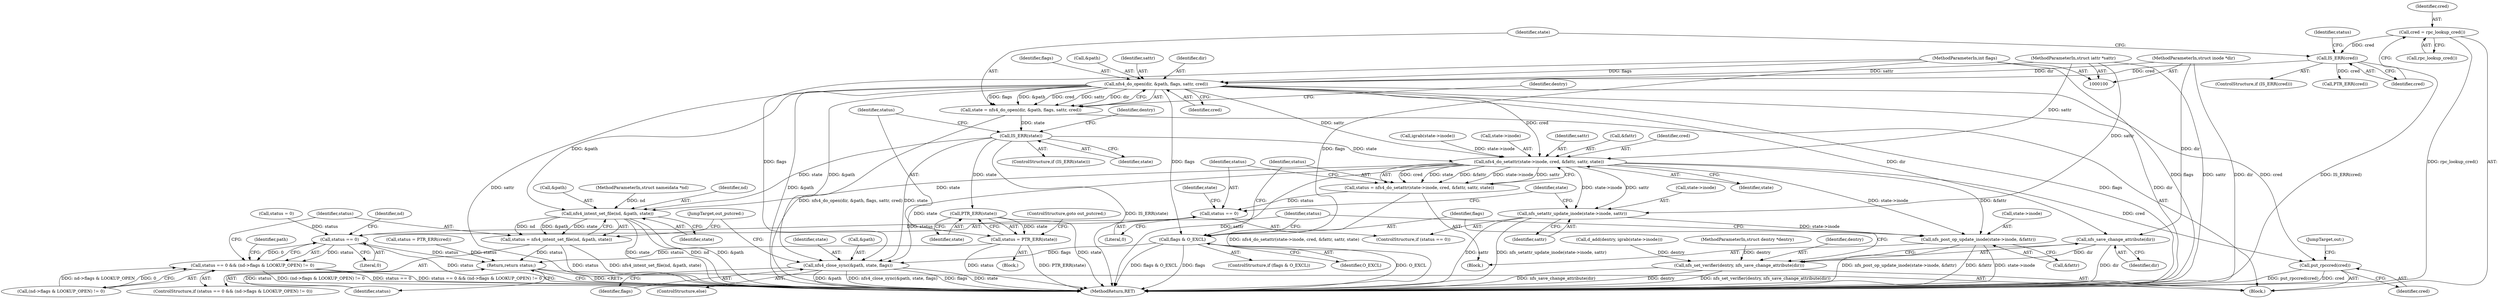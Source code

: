 digraph "1_linux_dc0b027dfadfcb8a5504f7d8052754bf8d501ab9_19@API" {
"1000128" [label="(Call,nfs4_do_open(dir, &path, flags, sattr, cred))"];
"1000101" [label="(MethodParameterIn,struct inode *dir)"];
"1000104" [label="(MethodParameterIn,int flags)"];
"1000103" [label="(MethodParameterIn,struct iattr *sattr)"];
"1000118" [label="(Call,IS_ERR(cred))"];
"1000114" [label="(Call,cred = rpc_lookup_cred())"];
"1000126" [label="(Call,state = nfs4_do_open(dir, &path, flags, sattr, cred))"];
"1000138" [label="(Call,IS_ERR(state))"];
"1000143" [label="(Call,PTR_ERR(state))"];
"1000141" [label="(Call,status = PTR_ERR(state))"];
"1000217" [label="(Return,return status;)"];
"1000164" [label="(Call,nfs4_do_setattr(state->inode, cred, &fattr, sattr, state))"];
"1000162" [label="(Call,status = nfs4_do_setattr(state->inode, cred, &fattr, sattr, state))"];
"1000174" [label="(Call,status == 0)"];
"1000190" [label="(Call,status == 0)"];
"1000189" [label="(Call,status == 0 && (nd->flags & LOOKUP_OPEN) != 0)"];
"1000177" [label="(Call,nfs_setattr_update_inode(state->inode, sattr))"];
"1000182" [label="(Call,nfs_post_op_update_inode(state->inode, &fattr))"];
"1000202" [label="(Call,nfs4_intent_set_file(nd, &path, state))"];
"1000200" [label="(Call,status = nfs4_intent_set_file(nd, &path, state))"];
"1000208" [label="(Call,nfs4_close_sync(&path, state, flags))"];
"1000214" [label="(Call,put_rpccred(cred))"];
"1000154" [label="(Call,nfs_save_change_attribute(dir))"];
"1000152" [label="(Call,nfs_set_verifier(dentry, nfs_save_change_attribute(dir)))"];
"1000157" [label="(Call,flags & O_EXCL)"];
"1000182" [label="(Call,nfs_post_op_update_inode(state->inode, &fattr))"];
"1000128" [label="(Call,nfs4_do_open(dir, &path, flags, sattr, cred))"];
"1000186" [label="(Call,&fattr)"];
"1000137" [label="(ControlStructure,if (IS_ERR(state)))"];
"1000212" [label="(Identifier,flags)"];
"1000117" [label="(ControlStructure,if (IS_ERR(cred)))"];
"1000141" [label="(Call,status = PTR_ERR(state))"];
"1000213" [label="(JumpTarget,out_putcred:)"];
"1000210" [label="(Identifier,path)"];
"1000219" [label="(MethodReturn,RET)"];
"1000156" [label="(ControlStructure,if (flags & O_EXCL))"];
"1000118" [label="(Call,IS_ERR(cred))"];
"1000211" [label="(Identifier,state)"];
"1000146" [label="(Call,d_add(dentry, igrab(state->inode)))"];
"1000217" [label="(Return,return status;)"];
"1000178" [label="(Call,state->inode)"];
"1000162" [label="(Call,status = nfs4_do_setattr(state->inode, cred, &fattr, sattr, state))"];
"1000116" [label="(Call,rpc_lookup_cred())"];
"1000154" [label="(Call,nfs_save_change_attribute(dir))"];
"1000115" [label="(Identifier,cred)"];
"1000179" [label="(Identifier,state)"];
"1000176" [label="(Literal,0)"];
"1000132" [label="(Identifier,flags)"];
"1000114" [label="(Call,cred = rpc_lookup_cred())"];
"1000145" [label="(ControlStructure,goto out_putcred;)"];
"1000209" [label="(Call,&path)"];
"1000123" [label="(Call,PTR_ERR(cred))"];
"1000144" [label="(Identifier,state)"];
"1000126" [label="(Call,state = nfs4_do_open(dir, &path, flags, sattr, cred))"];
"1000177" [label="(Call,nfs_setattr_update_inode(state->inode, sattr))"];
"1000143" [label="(Call,PTR_ERR(state))"];
"1000215" [label="(Identifier,cred)"];
"1000206" [label="(Identifier,state)"];
"1000171" [label="(Identifier,sattr)"];
"1000189" [label="(Call,status == 0 && (nd->flags & LOOKUP_OPEN) != 0)"];
"1000142" [label="(Identifier,status)"];
"1000164" [label="(Call,nfs4_do_setattr(state->inode, cred, &fattr, sattr, state))"];
"1000119" [label="(Identifier,cred)"];
"1000136" [label="(Identifier,dentry)"];
"1000160" [label="(Block,)"];
"1000169" [label="(Call,&fattr)"];
"1000216" [label="(JumpTarget,out:)"];
"1000200" [label="(Call,status = nfs4_intent_set_file(nd, &path, state))"];
"1000168" [label="(Identifier,cred)"];
"1000102" [label="(MethodParameterIn,struct dentry *dentry)"];
"1000192" [label="(Literal,0)"];
"1000175" [label="(Identifier,status)"];
"1000122" [label="(Identifier,status)"];
"1000130" [label="(Call,&path)"];
"1000157" [label="(Call,flags & O_EXCL)"];
"1000155" [label="(Identifier,dir)"];
"1000104" [label="(MethodParameterIn,int flags)"];
"1000111" [label="(Call,status = 0)"];
"1000204" [label="(Call,&path)"];
"1000190" [label="(Call,status == 0)"];
"1000101" [label="(MethodParameterIn,struct inode *dir)"];
"1000148" [label="(Call,igrab(state->inode))"];
"1000147" [label="(Identifier,dentry)"];
"1000183" [label="(Call,state->inode)"];
"1000153" [label="(Identifier,dentry)"];
"1000133" [label="(Identifier,sattr)"];
"1000127" [label="(Identifier,state)"];
"1000103" [label="(MethodParameterIn,struct iattr *sattr)"];
"1000106" [label="(Block,)"];
"1000134" [label="(Identifier,cred)"];
"1000174" [label="(Call,status == 0)"];
"1000152" [label="(Call,nfs_set_verifier(dentry, nfs_save_change_attribute(dir)))"];
"1000105" [label="(MethodParameterIn,struct nameidata *nd)"];
"1000158" [label="(Identifier,flags)"];
"1000208" [label="(Call,nfs4_close_sync(&path, state, flags))"];
"1000121" [label="(Call,status = PTR_ERR(cred))"];
"1000139" [label="(Identifier,state)"];
"1000188" [label="(ControlStructure,if (status == 0 && (nd->flags & LOOKUP_OPEN) != 0))"];
"1000196" [label="(Identifier,nd)"];
"1000191" [label="(Identifier,status)"];
"1000140" [label="(Block,)"];
"1000165" [label="(Call,state->inode)"];
"1000184" [label="(Identifier,state)"];
"1000138" [label="(Call,IS_ERR(state))"];
"1000214" [label="(Call,put_rpccred(cred))"];
"1000203" [label="(Identifier,nd)"];
"1000129" [label="(Identifier,dir)"];
"1000207" [label="(ControlStructure,else)"];
"1000159" [label="(Identifier,O_EXCL)"];
"1000163" [label="(Identifier,status)"];
"1000202" [label="(Call,nfs4_intent_set_file(nd, &path, state))"];
"1000201" [label="(Identifier,status)"];
"1000218" [label="(Identifier,status)"];
"1000173" [label="(ControlStructure,if (status == 0))"];
"1000172" [label="(Identifier,state)"];
"1000193" [label="(Call,(nd->flags & LOOKUP_OPEN) != 0)"];
"1000181" [label="(Identifier,sattr)"];
"1000128" -> "1000126"  [label="AST: "];
"1000128" -> "1000134"  [label="CFG: "];
"1000129" -> "1000128"  [label="AST: "];
"1000130" -> "1000128"  [label="AST: "];
"1000132" -> "1000128"  [label="AST: "];
"1000133" -> "1000128"  [label="AST: "];
"1000134" -> "1000128"  [label="AST: "];
"1000126" -> "1000128"  [label="CFG: "];
"1000128" -> "1000219"  [label="DDG: &path"];
"1000128" -> "1000219"  [label="DDG: flags"];
"1000128" -> "1000219"  [label="DDG: dir"];
"1000128" -> "1000219"  [label="DDG: sattr"];
"1000128" -> "1000126"  [label="DDG: flags"];
"1000128" -> "1000126"  [label="DDG: &path"];
"1000128" -> "1000126"  [label="DDG: cred"];
"1000128" -> "1000126"  [label="DDG: sattr"];
"1000128" -> "1000126"  [label="DDG: dir"];
"1000101" -> "1000128"  [label="DDG: dir"];
"1000104" -> "1000128"  [label="DDG: flags"];
"1000103" -> "1000128"  [label="DDG: sattr"];
"1000118" -> "1000128"  [label="DDG: cred"];
"1000128" -> "1000154"  [label="DDG: dir"];
"1000128" -> "1000157"  [label="DDG: flags"];
"1000128" -> "1000164"  [label="DDG: cred"];
"1000128" -> "1000164"  [label="DDG: sattr"];
"1000128" -> "1000202"  [label="DDG: &path"];
"1000128" -> "1000208"  [label="DDG: &path"];
"1000128" -> "1000214"  [label="DDG: cred"];
"1000101" -> "1000100"  [label="AST: "];
"1000101" -> "1000219"  [label="DDG: dir"];
"1000101" -> "1000154"  [label="DDG: dir"];
"1000104" -> "1000100"  [label="AST: "];
"1000104" -> "1000219"  [label="DDG: flags"];
"1000104" -> "1000157"  [label="DDG: flags"];
"1000104" -> "1000208"  [label="DDG: flags"];
"1000103" -> "1000100"  [label="AST: "];
"1000103" -> "1000219"  [label="DDG: sattr"];
"1000103" -> "1000164"  [label="DDG: sattr"];
"1000103" -> "1000177"  [label="DDG: sattr"];
"1000118" -> "1000117"  [label="AST: "];
"1000118" -> "1000119"  [label="CFG: "];
"1000119" -> "1000118"  [label="AST: "];
"1000122" -> "1000118"  [label="CFG: "];
"1000127" -> "1000118"  [label="CFG: "];
"1000118" -> "1000219"  [label="DDG: IS_ERR(cred)"];
"1000114" -> "1000118"  [label="DDG: cred"];
"1000118" -> "1000123"  [label="DDG: cred"];
"1000114" -> "1000106"  [label="AST: "];
"1000114" -> "1000116"  [label="CFG: "];
"1000115" -> "1000114"  [label="AST: "];
"1000116" -> "1000114"  [label="AST: "];
"1000119" -> "1000114"  [label="CFG: "];
"1000114" -> "1000219"  [label="DDG: rpc_lookup_cred()"];
"1000126" -> "1000106"  [label="AST: "];
"1000127" -> "1000126"  [label="AST: "];
"1000136" -> "1000126"  [label="CFG: "];
"1000126" -> "1000219"  [label="DDG: nfs4_do_open(dir, &path, flags, sattr, cred)"];
"1000126" -> "1000138"  [label="DDG: state"];
"1000138" -> "1000137"  [label="AST: "];
"1000138" -> "1000139"  [label="CFG: "];
"1000139" -> "1000138"  [label="AST: "];
"1000142" -> "1000138"  [label="CFG: "];
"1000147" -> "1000138"  [label="CFG: "];
"1000138" -> "1000219"  [label="DDG: IS_ERR(state)"];
"1000138" -> "1000143"  [label="DDG: state"];
"1000138" -> "1000164"  [label="DDG: state"];
"1000138" -> "1000202"  [label="DDG: state"];
"1000138" -> "1000208"  [label="DDG: state"];
"1000143" -> "1000141"  [label="AST: "];
"1000143" -> "1000144"  [label="CFG: "];
"1000144" -> "1000143"  [label="AST: "];
"1000141" -> "1000143"  [label="CFG: "];
"1000143" -> "1000219"  [label="DDG: state"];
"1000143" -> "1000141"  [label="DDG: state"];
"1000141" -> "1000140"  [label="AST: "];
"1000142" -> "1000141"  [label="AST: "];
"1000145" -> "1000141"  [label="CFG: "];
"1000141" -> "1000219"  [label="DDG: status"];
"1000141" -> "1000219"  [label="DDG: PTR_ERR(state)"];
"1000141" -> "1000217"  [label="DDG: status"];
"1000217" -> "1000106"  [label="AST: "];
"1000217" -> "1000218"  [label="CFG: "];
"1000218" -> "1000217"  [label="AST: "];
"1000219" -> "1000217"  [label="CFG: "];
"1000217" -> "1000219"  [label="DDG: <RET>"];
"1000218" -> "1000217"  [label="DDG: status"];
"1000200" -> "1000217"  [label="DDG: status"];
"1000190" -> "1000217"  [label="DDG: status"];
"1000121" -> "1000217"  [label="DDG: status"];
"1000164" -> "1000162"  [label="AST: "];
"1000164" -> "1000172"  [label="CFG: "];
"1000165" -> "1000164"  [label="AST: "];
"1000168" -> "1000164"  [label="AST: "];
"1000169" -> "1000164"  [label="AST: "];
"1000171" -> "1000164"  [label="AST: "];
"1000172" -> "1000164"  [label="AST: "];
"1000162" -> "1000164"  [label="CFG: "];
"1000164" -> "1000219"  [label="DDG: sattr"];
"1000164" -> "1000162"  [label="DDG: cred"];
"1000164" -> "1000162"  [label="DDG: state"];
"1000164" -> "1000162"  [label="DDG: &fattr"];
"1000164" -> "1000162"  [label="DDG: state->inode"];
"1000164" -> "1000162"  [label="DDG: sattr"];
"1000148" -> "1000164"  [label="DDG: state->inode"];
"1000164" -> "1000177"  [label="DDG: state->inode"];
"1000164" -> "1000177"  [label="DDG: sattr"];
"1000164" -> "1000182"  [label="DDG: state->inode"];
"1000164" -> "1000182"  [label="DDG: &fattr"];
"1000164" -> "1000202"  [label="DDG: state"];
"1000164" -> "1000208"  [label="DDG: state"];
"1000164" -> "1000214"  [label="DDG: cred"];
"1000162" -> "1000160"  [label="AST: "];
"1000163" -> "1000162"  [label="AST: "];
"1000175" -> "1000162"  [label="CFG: "];
"1000162" -> "1000219"  [label="DDG: nfs4_do_setattr(state->inode, cred, &fattr, sattr, state)"];
"1000162" -> "1000174"  [label="DDG: status"];
"1000174" -> "1000173"  [label="AST: "];
"1000174" -> "1000176"  [label="CFG: "];
"1000175" -> "1000174"  [label="AST: "];
"1000176" -> "1000174"  [label="AST: "];
"1000179" -> "1000174"  [label="CFG: "];
"1000184" -> "1000174"  [label="CFG: "];
"1000174" -> "1000190"  [label="DDG: status"];
"1000190" -> "1000189"  [label="AST: "];
"1000190" -> "1000192"  [label="CFG: "];
"1000191" -> "1000190"  [label="AST: "];
"1000192" -> "1000190"  [label="AST: "];
"1000196" -> "1000190"  [label="CFG: "];
"1000189" -> "1000190"  [label="CFG: "];
"1000190" -> "1000219"  [label="DDG: status"];
"1000190" -> "1000189"  [label="DDG: status"];
"1000190" -> "1000189"  [label="DDG: 0"];
"1000111" -> "1000190"  [label="DDG: status"];
"1000189" -> "1000188"  [label="AST: "];
"1000189" -> "1000193"  [label="CFG: "];
"1000193" -> "1000189"  [label="AST: "];
"1000201" -> "1000189"  [label="CFG: "];
"1000210" -> "1000189"  [label="CFG: "];
"1000189" -> "1000219"  [label="DDG: status == 0"];
"1000189" -> "1000219"  [label="DDG: status == 0 && (nd->flags & LOOKUP_OPEN) != 0"];
"1000189" -> "1000219"  [label="DDG: (nd->flags & LOOKUP_OPEN) != 0"];
"1000193" -> "1000189"  [label="DDG: nd->flags & LOOKUP_OPEN"];
"1000193" -> "1000189"  [label="DDG: 0"];
"1000177" -> "1000173"  [label="AST: "];
"1000177" -> "1000181"  [label="CFG: "];
"1000178" -> "1000177"  [label="AST: "];
"1000181" -> "1000177"  [label="AST: "];
"1000184" -> "1000177"  [label="CFG: "];
"1000177" -> "1000219"  [label="DDG: sattr"];
"1000177" -> "1000219"  [label="DDG: nfs_setattr_update_inode(state->inode, sattr)"];
"1000177" -> "1000182"  [label="DDG: state->inode"];
"1000182" -> "1000160"  [label="AST: "];
"1000182" -> "1000186"  [label="CFG: "];
"1000183" -> "1000182"  [label="AST: "];
"1000186" -> "1000182"  [label="AST: "];
"1000191" -> "1000182"  [label="CFG: "];
"1000182" -> "1000219"  [label="DDG: nfs_post_op_update_inode(state->inode, &fattr)"];
"1000182" -> "1000219"  [label="DDG: &fattr"];
"1000182" -> "1000219"  [label="DDG: state->inode"];
"1000202" -> "1000200"  [label="AST: "];
"1000202" -> "1000206"  [label="CFG: "];
"1000203" -> "1000202"  [label="AST: "];
"1000204" -> "1000202"  [label="AST: "];
"1000206" -> "1000202"  [label="AST: "];
"1000200" -> "1000202"  [label="CFG: "];
"1000202" -> "1000219"  [label="DDG: state"];
"1000202" -> "1000219"  [label="DDG: nd"];
"1000202" -> "1000219"  [label="DDG: &path"];
"1000202" -> "1000200"  [label="DDG: nd"];
"1000202" -> "1000200"  [label="DDG: &path"];
"1000202" -> "1000200"  [label="DDG: state"];
"1000105" -> "1000202"  [label="DDG: nd"];
"1000200" -> "1000188"  [label="AST: "];
"1000201" -> "1000200"  [label="AST: "];
"1000213" -> "1000200"  [label="CFG: "];
"1000200" -> "1000219"  [label="DDG: status"];
"1000200" -> "1000219"  [label="DDG: nfs4_intent_set_file(nd, &path, state)"];
"1000208" -> "1000207"  [label="AST: "];
"1000208" -> "1000212"  [label="CFG: "];
"1000209" -> "1000208"  [label="AST: "];
"1000211" -> "1000208"  [label="AST: "];
"1000212" -> "1000208"  [label="AST: "];
"1000213" -> "1000208"  [label="CFG: "];
"1000208" -> "1000219"  [label="DDG: &path"];
"1000208" -> "1000219"  [label="DDG: nfs4_close_sync(&path, state, flags)"];
"1000208" -> "1000219"  [label="DDG: flags"];
"1000208" -> "1000219"  [label="DDG: state"];
"1000157" -> "1000208"  [label="DDG: flags"];
"1000214" -> "1000106"  [label="AST: "];
"1000214" -> "1000215"  [label="CFG: "];
"1000215" -> "1000214"  [label="AST: "];
"1000216" -> "1000214"  [label="CFG: "];
"1000214" -> "1000219"  [label="DDG: put_rpccred(cred)"];
"1000214" -> "1000219"  [label="DDG: cred"];
"1000154" -> "1000152"  [label="AST: "];
"1000154" -> "1000155"  [label="CFG: "];
"1000155" -> "1000154"  [label="AST: "];
"1000152" -> "1000154"  [label="CFG: "];
"1000154" -> "1000219"  [label="DDG: dir"];
"1000154" -> "1000152"  [label="DDG: dir"];
"1000152" -> "1000106"  [label="AST: "];
"1000153" -> "1000152"  [label="AST: "];
"1000158" -> "1000152"  [label="CFG: "];
"1000152" -> "1000219"  [label="DDG: dentry"];
"1000152" -> "1000219"  [label="DDG: nfs_set_verifier(dentry, nfs_save_change_attribute(dir))"];
"1000152" -> "1000219"  [label="DDG: nfs_save_change_attribute(dir)"];
"1000146" -> "1000152"  [label="DDG: dentry"];
"1000102" -> "1000152"  [label="DDG: dentry"];
"1000157" -> "1000156"  [label="AST: "];
"1000157" -> "1000159"  [label="CFG: "];
"1000158" -> "1000157"  [label="AST: "];
"1000159" -> "1000157"  [label="AST: "];
"1000163" -> "1000157"  [label="CFG: "];
"1000191" -> "1000157"  [label="CFG: "];
"1000157" -> "1000219"  [label="DDG: O_EXCL"];
"1000157" -> "1000219"  [label="DDG: flags & O_EXCL"];
"1000157" -> "1000219"  [label="DDG: flags"];
}
